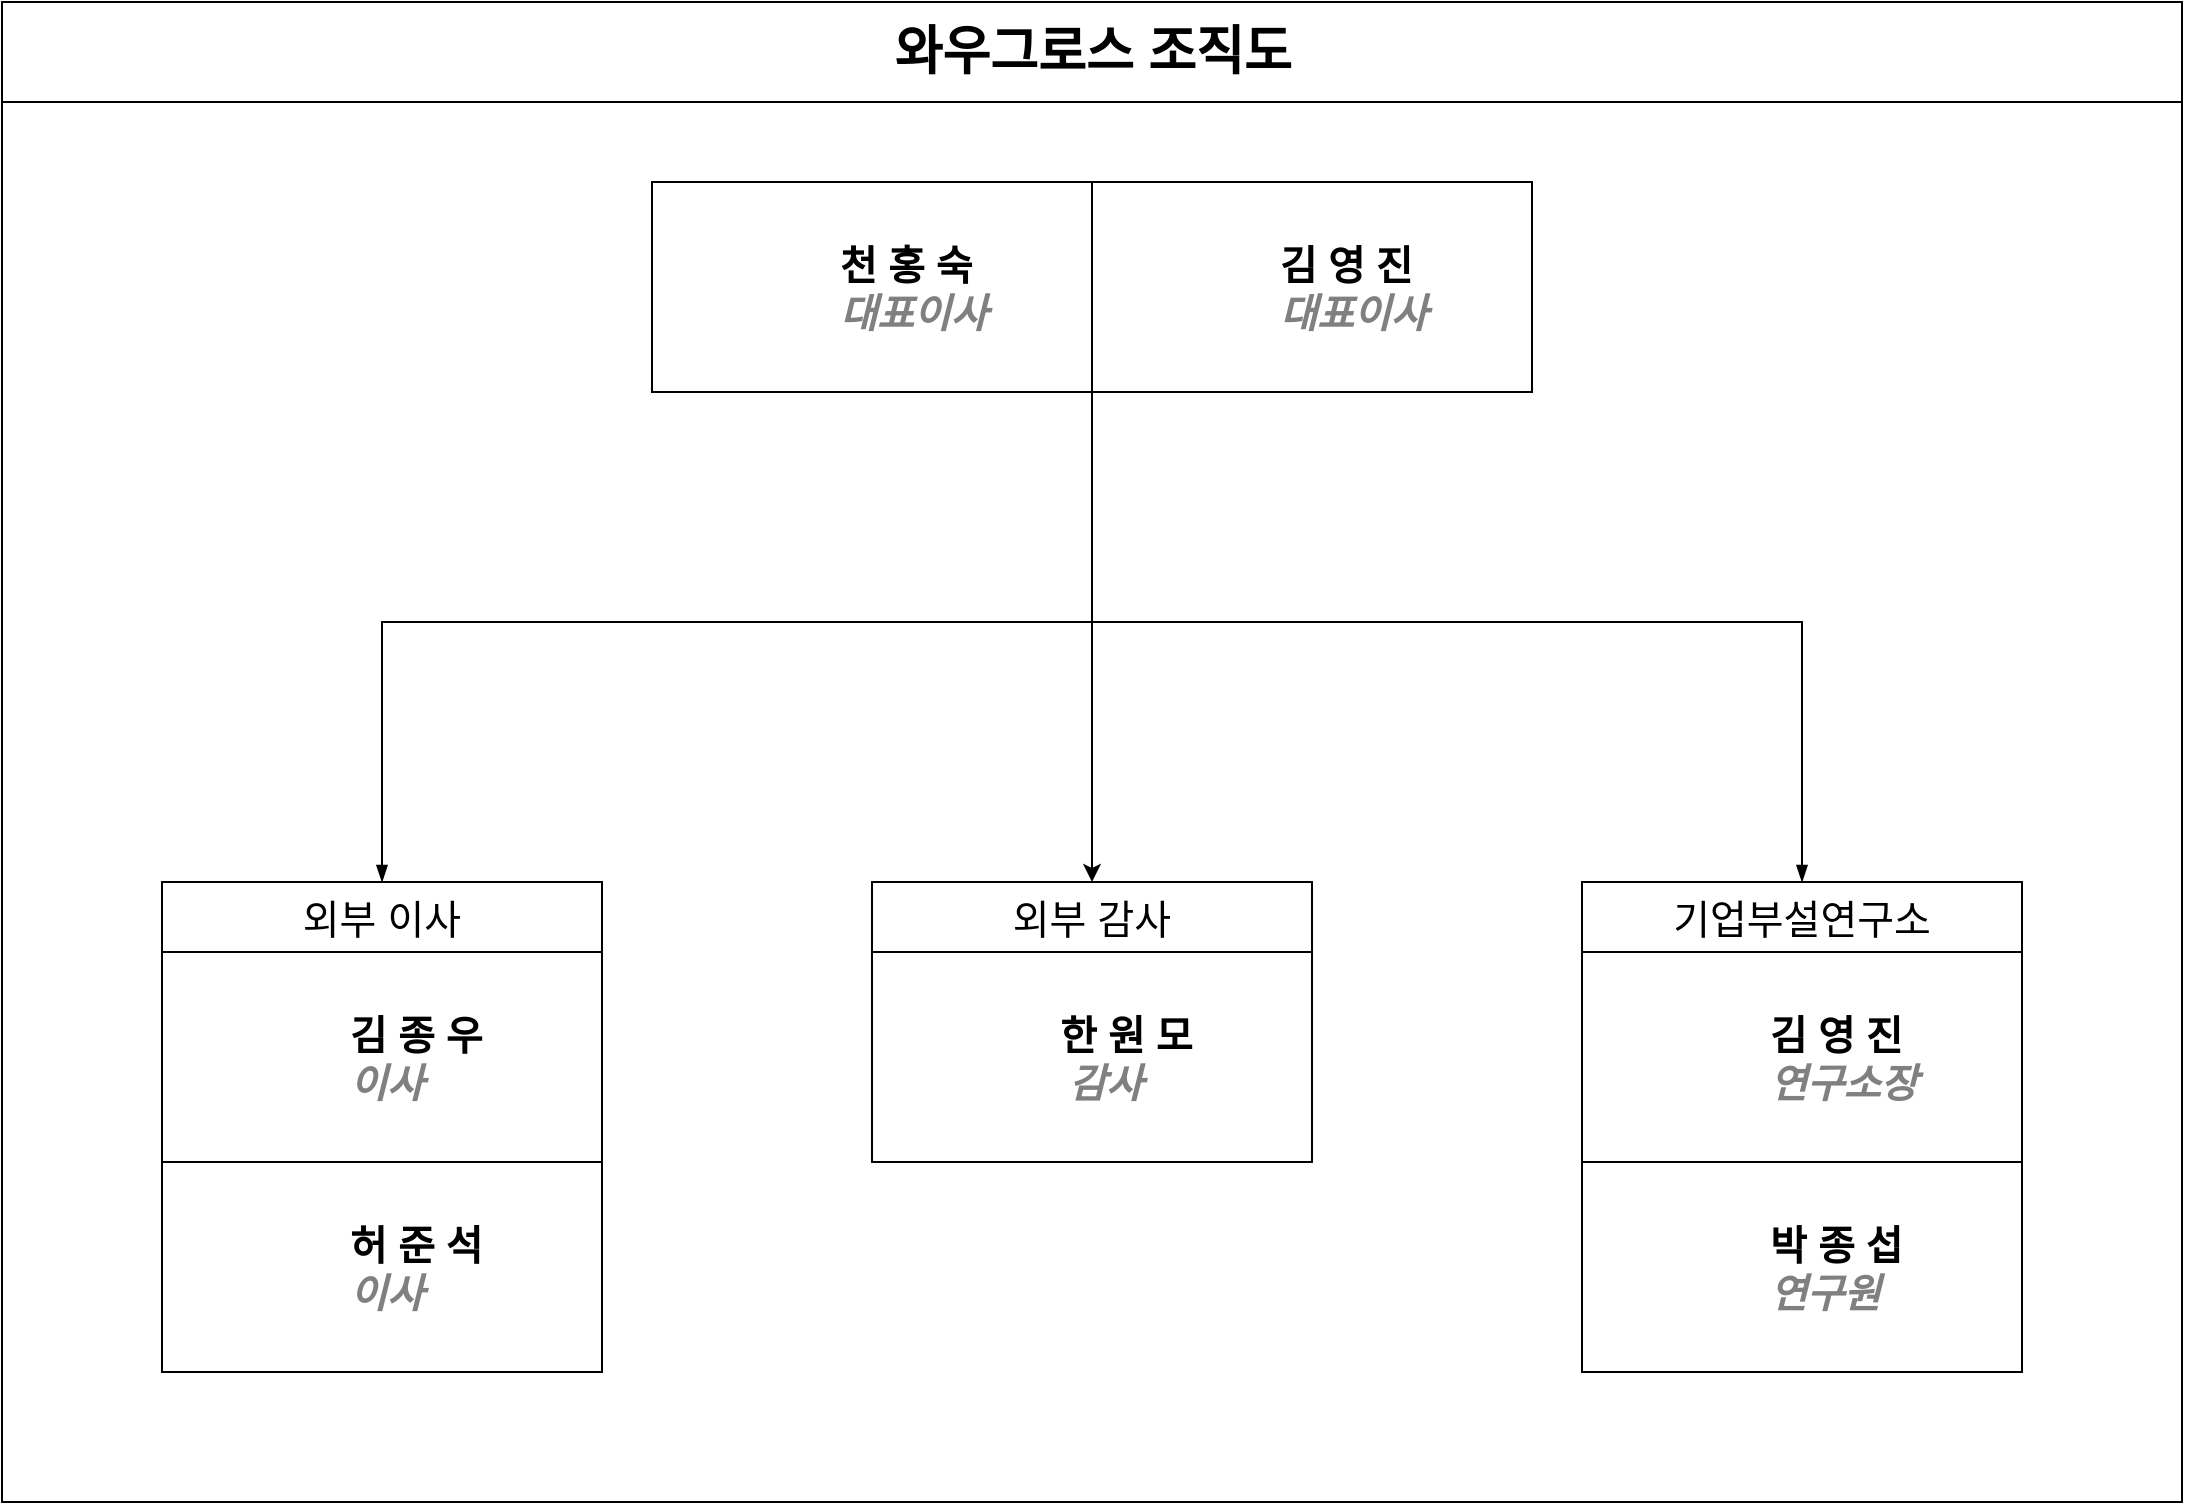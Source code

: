 <mxfile version="26.2.14">
  <diagram id="prtHgNgQTEPvFCAcTncT" name="Page-1">
    <mxGraphModel dx="1425" dy="761" grid="1" gridSize="10" guides="1" tooltips="1" connect="1" arrows="1" fold="1" page="1" pageScale="1" pageWidth="1169" pageHeight="827" math="0" shadow="0">
      <root>
        <mxCell id="0" />
        <mxCell id="1" parent="0" />
        <mxCell id="dNxyNK7c78bLwvsdeMH5-11" value="&lt;font style=&quot;font-size: 26px;&quot;&gt;와우그로스 조직도&lt;/font&gt;" style="swimlane;html=1;startSize=50;horizontal=1;containerType=tree;glass=0;align=center;fontSize=13;labelBackgroundColor=#FFFFFF;" parent="1" vertex="1">
          <mxGeometry x="40" y="40" width="1090" height="750" as="geometry" />
        </mxCell>
        <mxCell id="KvTU9GPghJBVpfKRTMqW-7" value="" style="rounded=0;whiteSpace=wrap;html=1;" vertex="1" parent="dNxyNK7c78bLwvsdeMH5-11">
          <mxGeometry y="50" width="1090" height="700" as="geometry" />
        </mxCell>
        <UserObject label="&lt;blockquote style=&quot;margin: 0 0 0 40px; border: none; padding: 0px;&quot;&gt;천 홍 숙&lt;br&gt;&lt;i style=&quot;color: rgb(128, 128, 128);&quot;&gt;대표이사&lt;/i&gt;&lt;/blockquote&gt;" name="Tessa Miller" position="CFO" location="Office 1" email="me@example.com" placeholders="1" id="dNxyNK7c78bLwvsdeMH5-12">
          <mxCell style="label;image=https://cdn3.iconfinder.com/data/icons/user-avatars-1/512/users-3-128.png;whiteSpace=wrap;html=1;rounded=0;glass=0;treeMoving=1;treeFolding=1;fontSize=20;align=left;" parent="dNxyNK7c78bLwvsdeMH5-11" vertex="1">
            <mxGeometry x="325" y="90" width="220" height="105" as="geometry" />
          </mxCell>
        </UserObject>
        <mxCell id="dNxyNK7c78bLwvsdeMH5-13" value="" style="endArrow=blockThin;endFill=1;fontSize=20;edgeStyle=elbowEdgeStyle;elbow=vertical;rounded=0;exitX=1;exitY=1;exitDx=0;exitDy=0;entryX=0.5;entryY=0;entryDx=0;entryDy=0;" parent="dNxyNK7c78bLwvsdeMH5-11" source="dNxyNK7c78bLwvsdeMH5-12" target="KvTU9GPghJBVpfKRTMqW-2" edge="1">
          <mxGeometry relative="1" as="geometry">
            <Array as="points">
              <mxPoint x="370" y="310" />
            </Array>
            <mxPoint x="130" y="255" as="targetPoint" />
          </mxGeometry>
        </mxCell>
        <UserObject label="&lt;blockquote style=&quot;margin: 0 0 0 40px; border: none; padding: 0px;&quot;&gt;김 종 우&lt;br&gt;&lt;i style=&quot;color: gray;&quot;&gt;이사&lt;/i&gt;&lt;/blockquote&gt;" name="Edward Morrison" position="Brand Manager" location="Office 2" email="me@example.com" placeholders="1" link="https://www.draw.io" id="dNxyNK7c78bLwvsdeMH5-14">
          <mxCell style="label;image=https://cdn3.iconfinder.com/data/icons/user-avatars-1/512/users-10-3-128.png;whiteSpace=wrap;html=1;rounded=0;glass=0;treeFolding=1;treeMoving=1;fontSize=20;" parent="dNxyNK7c78bLwvsdeMH5-11" vertex="1">
            <mxGeometry x="80" y="475" width="220" height="105" as="geometry" />
          </mxCell>
        </UserObject>
        <UserObject label="&lt;blockquote style=&quot;margin: 0 0 0 40px; border: none; padding: 0px;&quot;&gt;허 준 석&lt;br&gt;&lt;font color=&quot;#808080&quot;&gt;&lt;i&gt;이사&lt;/i&gt;&lt;/font&gt;&lt;/blockquote&gt;" name="Evan Valet" position="HR Director" location="Office 4" email="me@example.com" placeholders="1" link="https://www.draw.io" id="dNxyNK7c78bLwvsdeMH5-16">
          <mxCell style="label;image=https://cdn3.iconfinder.com/data/icons/user-avatars-1/512/users-9-2-128.png;whiteSpace=wrap;html=1;rounded=0;glass=0;treeFolding=1;treeMoving=1;fontSize=20;" parent="dNxyNK7c78bLwvsdeMH5-11" vertex="1">
            <mxGeometry x="80" y="580" width="220" height="105" as="geometry" />
          </mxCell>
        </UserObject>
        <mxCell id="dNxyNK7c78bLwvsdeMH5-17" value="" style="endArrow=blockThin;endFill=1;fontSize=20;edgeStyle=elbowEdgeStyle;elbow=vertical;rounded=0;exitX=0;exitY=1;exitDx=0;exitDy=0;entryX=0.5;entryY=0;entryDx=0;entryDy=0;" parent="dNxyNK7c78bLwvsdeMH5-11" source="M--N5lBruDQrBDFtlNHQ-2" target="KvTU9GPghJBVpfKRTMqW-4" edge="1">
          <mxGeometry relative="1" as="geometry">
            <mxPoint x="350" y="145" as="sourcePoint" />
            <mxPoint x="630" y="255" as="targetPoint" />
            <Array as="points">
              <mxPoint x="545" y="310" />
            </Array>
          </mxGeometry>
        </mxCell>
        <UserObject label="&lt;blockquote style=&quot;margin: 0 0 0 40px; border: none; padding: 0px;&quot;&gt;박 종 섭&lt;br&gt;&lt;i style=&quot;color: gray;&quot;&gt;연구원&lt;/i&gt;&lt;/blockquote&gt;" name="Alison Donovan" position="System Admin" location="Office 3" email="me@example.com" placeholders="1" link="https://www.draw.io" id="dNxyNK7c78bLwvsdeMH5-18">
          <mxCell style="label;image=https://cdn3.iconfinder.com/data/icons/user-avatars-1/512/users-2-128.png;whiteSpace=wrap;html=1;rounded=0;glass=0;fontSize=20;" parent="dNxyNK7c78bLwvsdeMH5-11" vertex="1">
            <mxGeometry x="790" y="580" width="220" height="105" as="geometry" />
          </mxCell>
        </UserObject>
        <UserObject label="&lt;blockquote style=&quot;margin: 0 0 0 40px; border: none; padding: 0px;&quot;&gt;김 영 진&lt;br&gt;&lt;font color=&quot;#808080&quot;&gt;&lt;i&gt;대표이사&amp;nbsp;&lt;/i&gt;&lt;/font&gt;&lt;/blockquote&gt;" name="Evan Valet" position="HR Director" location="Office 4" email="me@example.com" placeholders="1" link="https://www.draw.io" id="M--N5lBruDQrBDFtlNHQ-2">
          <mxCell style="label;image=https://cdn3.iconfinder.com/data/icons/user-avatars-1/512/users-9-2-128.png;whiteSpace=wrap;html=1;rounded=0;glass=0;treeFolding=1;treeMoving=1;fontSize=20;" parent="dNxyNK7c78bLwvsdeMH5-11" vertex="1">
            <mxGeometry x="545" y="90" width="220" height="105" as="geometry" />
          </mxCell>
        </UserObject>
        <UserObject label="&lt;blockquote style=&quot;margin: 0 0 0 40px; border: none; padding: 0px;&quot;&gt;한 원 모&lt;/blockquote&gt;&lt;font color=&quot;#808080&quot;&gt;&lt;i&gt;&lt;span style=&quot;white-space: pre;&quot;&gt;&#x9;&lt;/span&gt;감사&lt;/i&gt;&lt;/font&gt;" name="Evan Valet" position="HR Director" location="Office 4" email="me@example.com" placeholders="1" id="M--N5lBruDQrBDFtlNHQ-3">
          <mxCell style="label;image=https://cdn3.iconfinder.com/data/icons/user-avatars-1/512/users-9-2-128.png;whiteSpace=wrap;html=1;rounded=0;glass=0;treeFolding=1;treeMoving=1;fontSize=20;" parent="dNxyNK7c78bLwvsdeMH5-11" vertex="1" collapsed="1">
            <mxGeometry x="435" y="475" width="220" height="105" as="geometry" />
          </mxCell>
        </UserObject>
        <mxCell id="M--N5lBruDQrBDFtlNHQ-6" value="" style="edgeStyle=orthogonalEdgeStyle;rounded=0;orthogonalLoop=1;jettySize=auto;html=1;exitX=0;exitY=1;exitDx=0;exitDy=0;fontSize=20;entryX=0.5;entryY=0;entryDx=0;entryDy=0;" parent="dNxyNK7c78bLwvsdeMH5-11" target="KvTU9GPghJBVpfKRTMqW-3" edge="1" source="M--N5lBruDQrBDFtlNHQ-2">
          <mxGeometry relative="1" as="geometry">
            <mxPoint x="380" y="165" as="sourcePoint" />
            <mxPoint x="380" y="255" as="targetPoint" />
          </mxGeometry>
        </mxCell>
        <mxCell id="KvTU9GPghJBVpfKRTMqW-2" value="외부 이사" style="rounded=0;whiteSpace=wrap;html=1;fontSize=20;" vertex="1" parent="dNxyNK7c78bLwvsdeMH5-11">
          <mxGeometry x="80" y="440" width="220" height="35" as="geometry" />
        </mxCell>
        <mxCell id="KvTU9GPghJBVpfKRTMqW-3" value="외부 감사" style="rounded=0;whiteSpace=wrap;html=1;fontSize=20;" vertex="1" parent="dNxyNK7c78bLwvsdeMH5-11">
          <mxGeometry x="435" y="440" width="220" height="35" as="geometry" />
        </mxCell>
        <mxCell id="KvTU9GPghJBVpfKRTMqW-4" value="기업부설연구소" style="rounded=0;whiteSpace=wrap;html=1;fontSize=20;" vertex="1" parent="dNxyNK7c78bLwvsdeMH5-11">
          <mxGeometry x="790" y="440" width="220" height="35" as="geometry" />
        </mxCell>
        <UserObject label="&lt;blockquote style=&quot;margin: 0 0 0 40px; border: none; padding: 0px;&quot;&gt;김 영 진&lt;br&gt;&lt;font color=&quot;#808080&quot;&gt;&lt;i&gt;연구소장&lt;/i&gt;&lt;/font&gt;&lt;/blockquote&gt;" name="Evan Valet" position="HR Director" location="Office 4" email="me@example.com" placeholders="1" link="https://www.draw.io" id="KvTU9GPghJBVpfKRTMqW-5">
          <mxCell style="label;image=https://cdn3.iconfinder.com/data/icons/user-avatars-1/512/users-9-2-128.png;whiteSpace=wrap;html=1;rounded=0;glass=0;treeFolding=1;treeMoving=1;fontSize=20;" vertex="1" parent="dNxyNK7c78bLwvsdeMH5-11">
            <mxGeometry x="790" y="475" width="220" height="105" as="geometry" />
          </mxCell>
        </UserObject>
      </root>
    </mxGraphModel>
  </diagram>
</mxfile>
